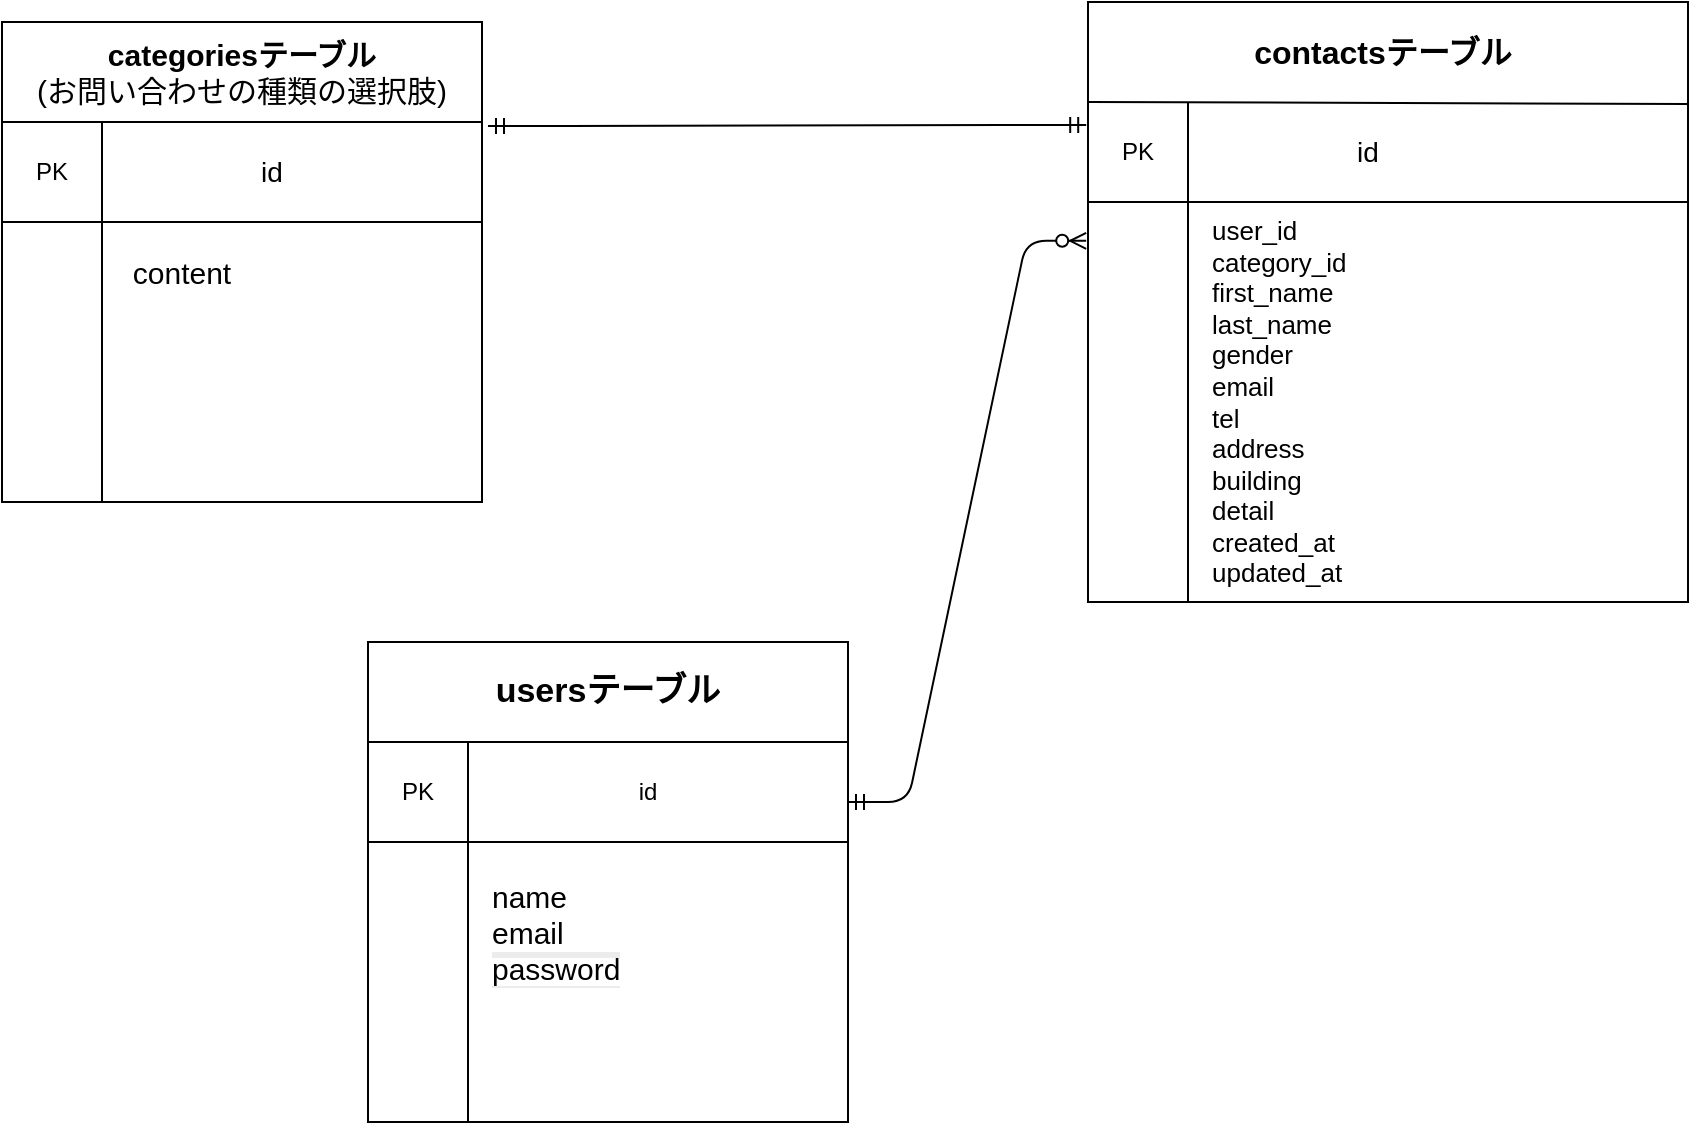 <mxfile>
    <diagram id="KDfsMOr02ARneRItnyCM" name="ページ1">
        <mxGraphModel dx="2003" dy="1729" grid="1" gridSize="10" guides="1" tooltips="1" connect="1" arrows="0" fold="1" page="1" pageScale="1" pageWidth="827" pageHeight="1169" math="0" shadow="0">
            <root>
                <mxCell id="0"/>
                <mxCell id="1" parent="0"/>
                <mxCell id="45" value="" style="group;fontSize=14;" vertex="1" connectable="0" parent="1">
                    <mxGeometry x="-683" y="-390" width="270" height="240" as="geometry"/>
                </mxCell>
                <mxCell id="30" value="" style="whiteSpace=wrap;html=1;aspect=fixed;" vertex="1" parent="45">
                    <mxGeometry width="240" height="240" as="geometry"/>
                </mxCell>
                <mxCell id="36" value="" style="endArrow=none;html=1;rounded=0;" edge="1" parent="45">
                    <mxGeometry relative="1" as="geometry">
                        <mxPoint y="50" as="sourcePoint"/>
                        <mxPoint x="240" y="50" as="targetPoint"/>
                    </mxGeometry>
                </mxCell>
                <mxCell id="37" value="" style="endArrow=none;html=1;rounded=0;" edge="1" parent="45">
                    <mxGeometry relative="1" as="geometry">
                        <mxPoint y="100" as="sourcePoint"/>
                        <mxPoint x="240" y="100" as="targetPoint"/>
                    </mxGeometry>
                </mxCell>
                <mxCell id="40" value="" style="endArrow=none;html=1;rounded=0;" edge="1" parent="45">
                    <mxGeometry relative="1" as="geometry">
                        <mxPoint x="50" y="50" as="sourcePoint"/>
                        <mxPoint x="50" y="240" as="targetPoint"/>
                    </mxGeometry>
                </mxCell>
                <mxCell id="57" value="&lt;span style=&quot;color: rgb(0, 0, 0); background-color: light-dark(#ffffff, var(--ge-dark-color, #121212));&quot;&gt;&lt;b style=&quot;&quot;&gt;&lt;font style=&quot;font-size: 15px;&quot;&gt;categoriesテーブル&lt;/font&gt;&lt;/b&gt;&lt;/span&gt;&lt;div&gt;&lt;div&gt;&lt;span style=&quot;color: rgb(0, 0, 0); background-color: light-dark(#ffffff, var(--ge-dark-color, #121212));&quot;&gt;&lt;font style=&quot;font-size: 15px;&quot;&gt;(お問い合わせの種類の選択肢)&lt;/font&gt;&lt;/span&gt;&lt;/div&gt;&lt;/div&gt;" style="text;html=1;align=center;verticalAlign=middle;whiteSpace=wrap;rounded=0;" vertex="1" parent="45">
                    <mxGeometry x="10" y="10" width="220" height="30" as="geometry"/>
                </mxCell>
                <mxCell id="58" value="PK" style="text;html=1;align=center;verticalAlign=middle;whiteSpace=wrap;rounded=0;" vertex="1" parent="45">
                    <mxGeometry x="10" y="60" width="30" height="30" as="geometry"/>
                </mxCell>
                <mxCell id="60" value="&lt;span style=&quot;color: rgb(0, 0, 0);&quot;&gt;&lt;font style=&quot;font-size: 14px;&quot;&gt;id&lt;/font&gt;&lt;/span&gt;" style="text;html=1;align=center;verticalAlign=middle;whiteSpace=wrap;rounded=0;" vertex="1" parent="45">
                    <mxGeometry x="80" y="60" width="110" height="30" as="geometry"/>
                </mxCell>
                <mxCell id="62" value="&lt;font style=&quot;font-size: 15px;&quot;&gt;content&lt;/font&gt;" style="text;html=1;align=center;verticalAlign=middle;whiteSpace=wrap;rounded=0;" vertex="1" parent="45">
                    <mxGeometry x="60" y="110" width="60" height="30" as="geometry"/>
                </mxCell>
                <mxCell id="48" value="" style="group;fontSize=12;" vertex="1" connectable="0" parent="1">
                    <mxGeometry x="-500" y="-80" width="240" height="240" as="geometry"/>
                </mxCell>
                <mxCell id="49" value="" style="whiteSpace=wrap;html=1;aspect=fixed;" vertex="1" parent="48">
                    <mxGeometry width="240" height="240" as="geometry"/>
                </mxCell>
                <mxCell id="50" value="" style="endArrow=none;html=1;rounded=0;" edge="1" parent="48">
                    <mxGeometry relative="1" as="geometry">
                        <mxPoint y="50" as="sourcePoint"/>
                        <mxPoint x="240" y="50" as="targetPoint"/>
                    </mxGeometry>
                </mxCell>
                <mxCell id="51" value="" style="endArrow=none;html=1;rounded=0;" edge="1" parent="48">
                    <mxGeometry relative="1" as="geometry">
                        <mxPoint y="100" as="sourcePoint"/>
                        <mxPoint x="240" y="100" as="targetPoint"/>
                    </mxGeometry>
                </mxCell>
                <mxCell id="52" value="" style="endArrow=none;html=1;rounded=0;" edge="1" parent="48">
                    <mxGeometry relative="1" as="geometry">
                        <mxPoint x="50" y="50" as="sourcePoint"/>
                        <mxPoint x="50" y="240" as="targetPoint"/>
                    </mxGeometry>
                </mxCell>
                <mxCell id="69" value="&lt;span style=&quot;color: rgb(0, 0, 0);&quot;&gt;usersテーブル&lt;/span&gt;" style="text;html=1;align=center;verticalAlign=middle;whiteSpace=wrap;rounded=0;fontStyle=1;fontSize=17;" vertex="1" parent="48">
                    <mxGeometry x="50" y="10" width="140" height="30" as="geometry"/>
                </mxCell>
                <mxCell id="71" value="PK" style="text;html=1;align=center;verticalAlign=middle;whiteSpace=wrap;rounded=0;" vertex="1" parent="48">
                    <mxGeometry x="10" y="60" width="30" height="30" as="geometry"/>
                </mxCell>
                <mxCell id="72" value="&lt;span style=&quot;color: rgb(0, 0, 0); background-color: light-dark(#ffffff, var(--ge-dark-color, #121212));&quot;&gt;&lt;font style=&quot;font-size: 15px;&quot;&gt;name&lt;/font&gt;&lt;/span&gt;&lt;div style=&quot;color: rgb(0, 0, 0);&quot;&gt;&lt;span style=&quot;background-color: light-dark(#ffffff, var(--ge-dark-color, #121212));&quot;&gt;&lt;font style=&quot;font-size: 15px;&quot;&gt;email&lt;/font&gt;&lt;/span&gt;&lt;/div&gt;&lt;div style=&quot;color: rgb(0, 0, 0); background-color: rgb(236, 236, 236);&quot;&gt;&lt;span style=&quot;background-color: light-dark(#ffffff, var(--ge-dark-color, #121212));&quot;&gt;&lt;font style=&quot;font-size: 15px;&quot;&gt;password&lt;/font&gt;&lt;/span&gt;&lt;/div&gt;" style="text;html=1;align=left;verticalAlign=middle;whiteSpace=wrap;rounded=0;" vertex="1" parent="48">
                    <mxGeometry x="60" y="110" width="120" height="70" as="geometry"/>
                </mxCell>
                <mxCell id="73" value="id" style="text;html=1;align=center;verticalAlign=middle;whiteSpace=wrap;rounded=0;" vertex="1" parent="48">
                    <mxGeometry x="110" y="60" width="60" height="30" as="geometry"/>
                </mxCell>
                <mxCell id="47" value="" style="group;fontColor=none;noLabel=1;fontSize=14;" vertex="1" connectable="0" parent="1">
                    <mxGeometry x="-140" y="-400" width="300" height="300" as="geometry"/>
                </mxCell>
                <mxCell id="41" value="" style="whiteSpace=wrap;html=1;aspect=fixed;" vertex="1" parent="47">
                    <mxGeometry width="300" height="300" as="geometry"/>
                </mxCell>
                <mxCell id="42" value="" style="endArrow=none;html=1;rounded=0;" edge="1" parent="47">
                    <mxGeometry relative="1" as="geometry">
                        <mxPoint y="50" as="sourcePoint"/>
                        <mxPoint x="300" y="51" as="targetPoint"/>
                    </mxGeometry>
                </mxCell>
                <mxCell id="43" value="" style="endArrow=none;html=1;rounded=0;" edge="1" parent="47">
                    <mxGeometry relative="1" as="geometry">
                        <mxPoint y="100" as="sourcePoint"/>
                        <mxPoint x="300" y="100" as="targetPoint"/>
                    </mxGeometry>
                </mxCell>
                <mxCell id="44" value="" style="endArrow=none;html=1;rounded=0;" edge="1" parent="47">
                    <mxGeometry relative="1" as="geometry">
                        <mxPoint x="50" y="50" as="sourcePoint"/>
                        <mxPoint x="50" y="300" as="targetPoint"/>
                    </mxGeometry>
                </mxCell>
                <mxCell id="63" value="&lt;span style=&quot;color: rgb(0, 0, 0);&quot;&gt;&lt;font style=&quot;font-size: 16px;&quot;&gt;contactsテーブル&lt;/font&gt;&lt;/span&gt;" style="text;html=1;align=center;verticalAlign=middle;whiteSpace=wrap;rounded=0;labelBackgroundColor=none;fontStyle=1;fontSize=15;" vertex="1" parent="47">
                    <mxGeometry x="40" y="10" width="215" height="30" as="geometry"/>
                </mxCell>
                <mxCell id="64" value="PK" style="text;html=1;align=center;verticalAlign=middle;whiteSpace=wrap;rounded=0;" vertex="1" parent="47">
                    <mxGeometry x="10" y="60" width="30" height="30" as="geometry"/>
                </mxCell>
                <mxCell id="66" value="&lt;span style=&quot;color: rgb(0, 0, 0);&quot;&gt;&lt;font&gt;id&lt;/font&gt;&lt;/span&gt;" style="text;html=1;align=center;verticalAlign=middle;whiteSpace=wrap;rounded=0;fontSize=14;" vertex="1" parent="47">
                    <mxGeometry x="100" y="60" width="80" height="30" as="geometry"/>
                </mxCell>
                <mxCell id="68" value="&lt;div&gt;&lt;span style=&quot;background-color: light-dark(#ffffff, var(--ge-dark-color, #121212)); color: rgb(0, 0, 0);&quot;&gt;&lt;font style=&quot;&quot;&gt;&lt;span style=&quot;font-size: 13px;&quot;&gt;user_id&lt;/span&gt;&lt;/font&gt;&lt;/span&gt;&lt;/div&gt;&lt;div&gt;&lt;span style=&quot;background-color: light-dark(#ffffff, var(--ge-dark-color, #121212)); color: rgb(0, 0, 0);&quot;&gt;&lt;font style=&quot;&quot;&gt;&lt;span style=&quot;font-size: 13px;&quot;&gt;category_id&lt;/span&gt;&lt;/font&gt;&lt;/span&gt;&lt;/div&gt;&lt;span style=&quot;color: rgb(0, 0, 0); background-color: light-dark(#ffffff, var(--ge-dark-color, #121212));&quot;&gt;&lt;font style=&quot;font-size: 13px;&quot;&gt;first_name&lt;/font&gt;&lt;/span&gt;&lt;div style=&quot;color: rgb(0, 0, 0);&quot;&gt;&lt;span style=&quot;background-color: light-dark(#ffffff, var(--ge-dark-color, #121212));&quot;&gt;&lt;font style=&quot;font-size: 13px;&quot;&gt;last_name&lt;/font&gt;&lt;/span&gt;&lt;/div&gt;&lt;div style=&quot;color: rgb(0, 0, 0);&quot;&gt;&lt;span style=&quot;background-color: light-dark(#ffffff, var(--ge-dark-color, #121212));&quot;&gt;&lt;font style=&quot;font-size: 13px;&quot;&gt;gender&lt;/font&gt;&lt;/span&gt;&lt;/div&gt;&lt;div style=&quot;color: rgb(0, 0, 0);&quot;&gt;&lt;span style=&quot;background-color: light-dark(#ffffff, var(--ge-dark-color, #121212));&quot;&gt;&lt;font style=&quot;font-size: 13px;&quot;&gt;email&lt;/font&gt;&lt;/span&gt;&lt;/div&gt;&lt;div style=&quot;color: rgb(0, 0, 0);&quot;&gt;&lt;span style=&quot;background-color: light-dark(#ffffff, var(--ge-dark-color, #121212));&quot;&gt;&lt;font style=&quot;font-size: 13px;&quot;&gt;tel&lt;/font&gt;&lt;/span&gt;&lt;/div&gt;&lt;div style=&quot;color: rgb(0, 0, 0);&quot;&gt;&lt;span style=&quot;background-color: light-dark(#ffffff, var(--ge-dark-color, #121212));&quot;&gt;&lt;font style=&quot;font-size: 13px;&quot;&gt;address&lt;/font&gt;&lt;/span&gt;&lt;/div&gt;&lt;div style=&quot;color: rgb(0, 0, 0);&quot;&gt;&lt;span style=&quot;background-color: light-dark(#ffffff, var(--ge-dark-color, #121212));&quot;&gt;&lt;font style=&quot;font-size: 13px;&quot;&gt;building&lt;/font&gt;&lt;/span&gt;&lt;/div&gt;&lt;div style=&quot;color: rgb(0, 0, 0);&quot;&gt;&lt;span style=&quot;background-color: light-dark(#ffffff, var(--ge-dark-color, #121212));&quot;&gt;&lt;font style=&quot;font-size: 13px;&quot;&gt;detail&lt;/font&gt;&lt;/span&gt;&lt;/div&gt;&lt;div style=&quot;color: rgb(0, 0, 0);&quot;&gt;&lt;span style=&quot;background-color: light-dark(#ffffff, var(--ge-dark-color, #121212));&quot;&gt;&lt;font style=&quot;font-size: 13px;&quot;&gt;&lt;div style=&quot;color: rgb(0, 0, 0);&quot;&gt;created_at&lt;/div&gt;&lt;div style=&quot;color: rgb(0, 0, 0);&quot;&gt;updated_at&amp;nbsp;&lt;/div&gt;&lt;/font&gt;&lt;/span&gt;&lt;/div&gt;" style="text;html=1;align=left;verticalAlign=middle;whiteSpace=wrap;rounded=0;" vertex="1" parent="47">
                    <mxGeometry x="60" y="100" width="120" height="200" as="geometry"/>
                </mxCell>
                <mxCell id="83" value="" style="edgeStyle=entityRelationEdgeStyle;fontSize=12;html=1;endArrow=ERmandOne;startArrow=ERmandOne;entryX=-0.003;entryY=0.205;entryDx=0;entryDy=0;entryPerimeter=0;" edge="1" parent="1" target="41">
                    <mxGeometry width="100" height="100" relative="1" as="geometry">
                        <mxPoint x="-440" y="-338" as="sourcePoint"/>
                        <mxPoint x="-145" y="-340" as="targetPoint"/>
                        <Array as="points">
                            <mxPoint x="-450" y="-330"/>
                            <mxPoint x="-300" y="-340"/>
                        </Array>
                    </mxGeometry>
                </mxCell>
                <mxCell id="77" value="" style="edgeStyle=entityRelationEdgeStyle;fontSize=12;html=1;endArrow=ERzeroToMany;startArrow=ERmandOne;entryX=-0.003;entryY=0.398;entryDx=0;entryDy=0;entryPerimeter=0;" edge="1" parent="1" target="41">
                    <mxGeometry width="100" height="100" relative="1" as="geometry">
                        <mxPoint x="-260" as="sourcePoint"/>
                        <mxPoint x="-180" y="-310" as="targetPoint"/>
                        <Array as="points">
                            <mxPoint x="-430" y="20"/>
                            <mxPoint x="-310" y="-50"/>
                            <mxPoint x="-240" y="-40"/>
                            <mxPoint x="-465" y="-180"/>
                            <mxPoint x="-250" y="-70"/>
                            <mxPoint x="-210" y="-80"/>
                        </Array>
                    </mxGeometry>
                </mxCell>
            </root>
        </mxGraphModel>
    </diagram>
</mxfile>